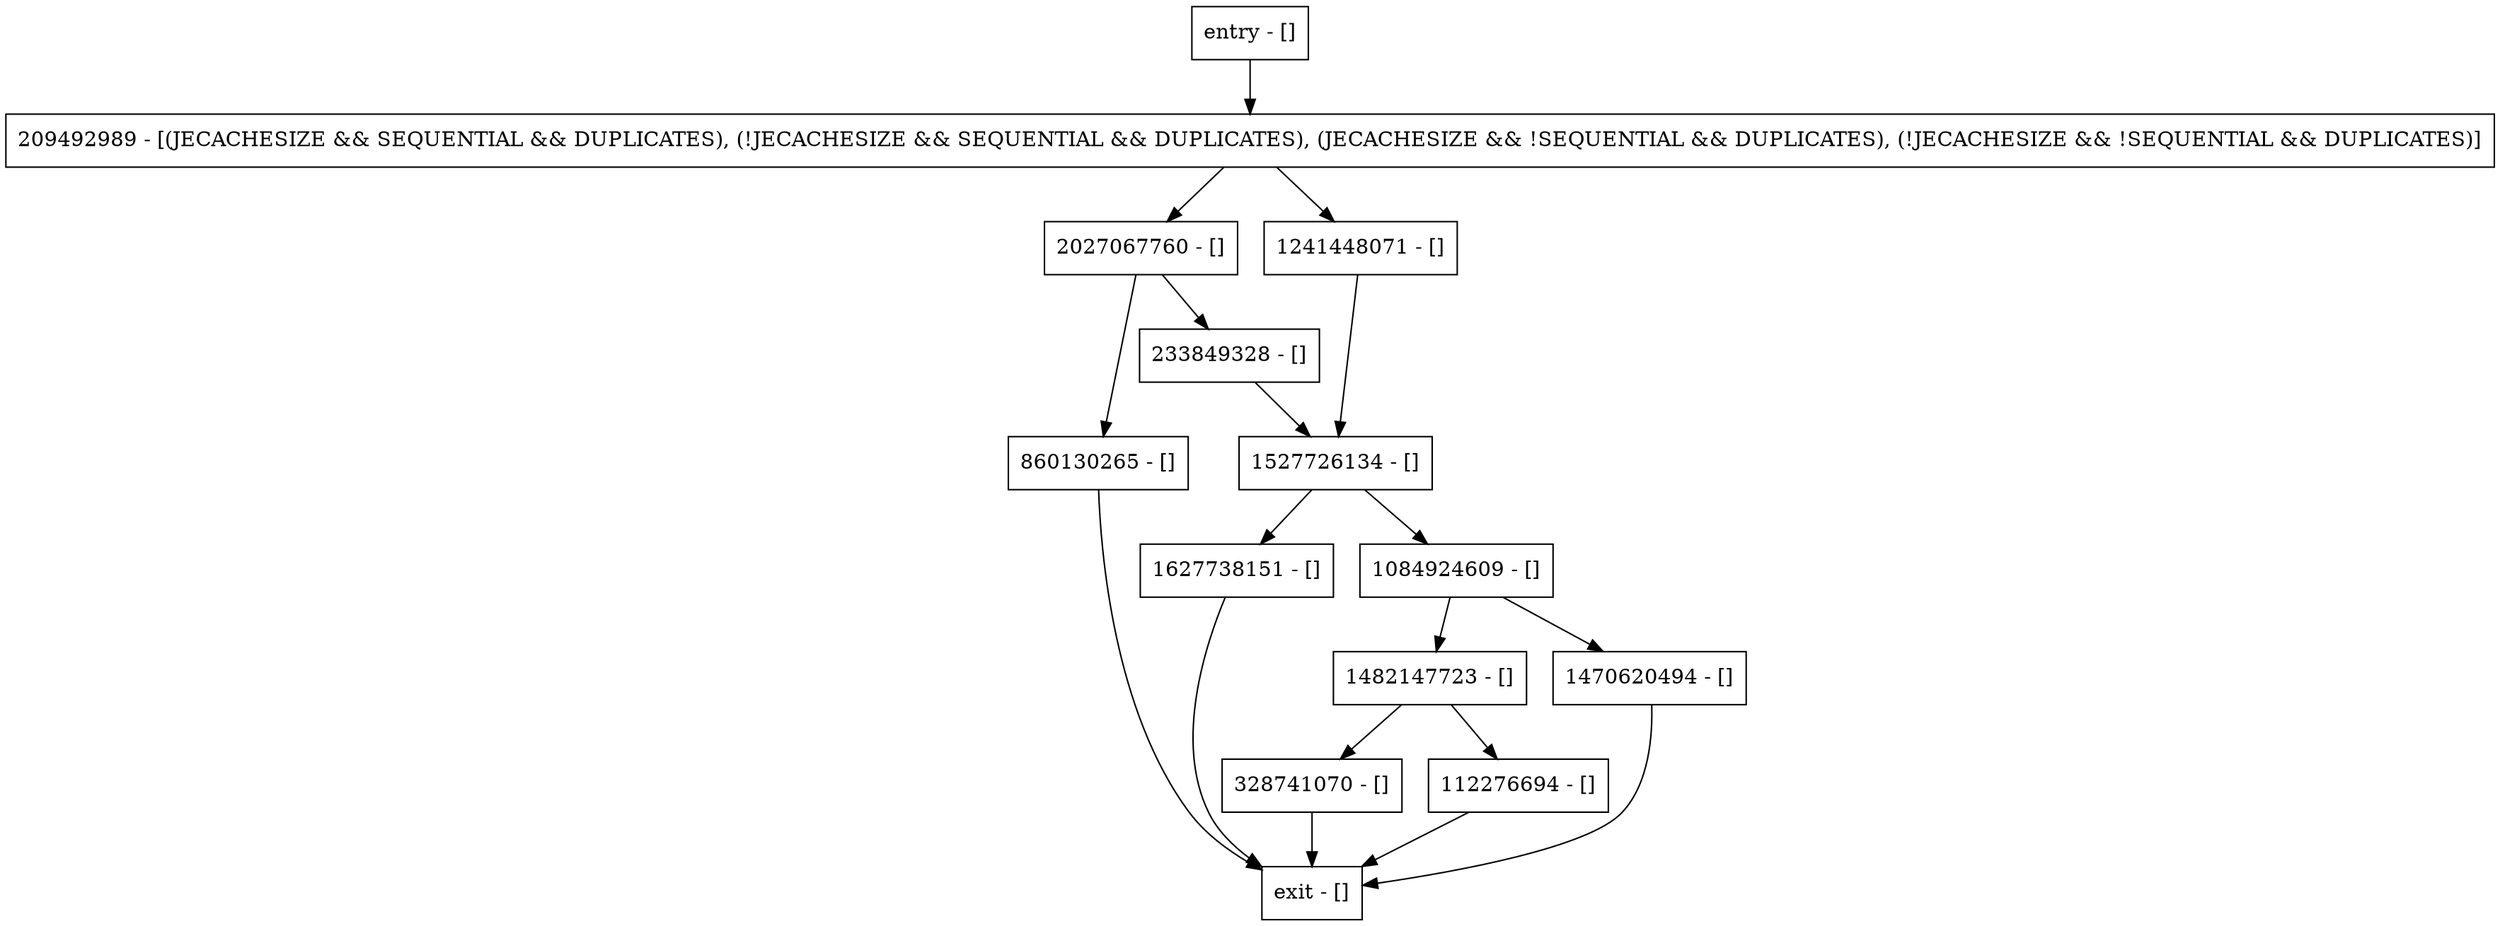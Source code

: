 digraph getWriteIntLength {
node [shape=record];
1482147723 [label="1482147723 - []"];
328741070 [label="328741070 - []"];
1627738151 [label="1627738151 - []"];
1470620494 [label="1470620494 - []"];
112276694 [label="112276694 - []"];
860130265 [label="860130265 - []"];
233849328 [label="233849328 - []"];
entry [label="entry - []"];
exit [label="exit - []"];
209492989 [label="209492989 - [(JECACHESIZE && SEQUENTIAL && DUPLICATES), (!JECACHESIZE && SEQUENTIAL && DUPLICATES), (JECACHESIZE && !SEQUENTIAL && DUPLICATES), (!JECACHESIZE && !SEQUENTIAL && DUPLICATES)]"];
1084924609 [label="1084924609 - []"];
2027067760 [label="2027067760 - []"];
1241448071 [label="1241448071 - []"];
1527726134 [label="1527726134 - []"];
entry;
exit;
1482147723 -> 328741070;
1482147723 -> 112276694;
328741070 -> exit;
1627738151 -> exit;
1470620494 -> exit;
112276694 -> exit;
860130265 -> exit;
233849328 -> 1527726134;
entry -> 209492989;
209492989 -> 2027067760;
209492989 -> 1241448071;
1084924609 -> 1482147723;
1084924609 -> 1470620494;
2027067760 -> 860130265;
2027067760 -> 233849328;
1241448071 -> 1527726134;
1527726134 -> 1627738151;
1527726134 -> 1084924609;
}
